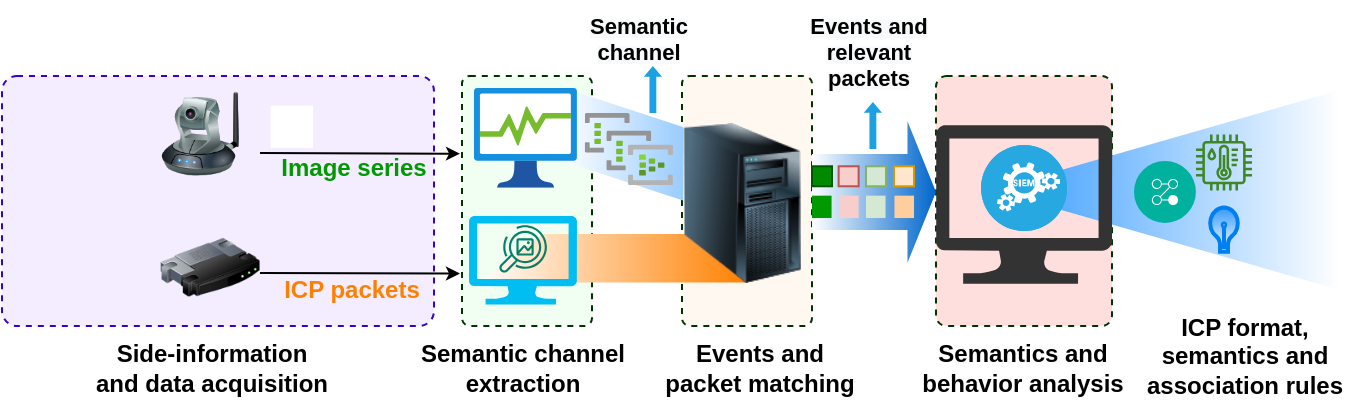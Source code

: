 <mxfile version="16.5.6" type="github"><diagram id="SRxI68gcDD3Q57yQwIaw" name="Page-1"><mxGraphModel dx="864" dy="447" grid="1" gridSize="10" guides="1" tooltips="1" connect="1" arrows="1" fold="1" page="1" pageScale="1" pageWidth="700" pageHeight="200" math="0" shadow="0"><root><mxCell id="0"/><mxCell id="1" parent="0"/><mxCell id="lPMca_6X-cP1A1PUDGUh-55" value="" style="rounded=1;whiteSpace=wrap;html=1;fontColor=#ffffff;fillColor=#FFDFDE;gradientDirection=west;arcSize=6;strokeColor=#003300;dashed=1;" vertex="1" parent="1"><mxGeometry x="477" y="39" width="88" height="125" as="geometry"/></mxCell><mxCell id="lPMca_6X-cP1A1PUDGUh-54" value="" style="rounded=1;whiteSpace=wrap;html=1;fontColor=#ffffff;fillColor=#FFF8F0;gradientDirection=west;arcSize=6;strokeColor=#003300;dashed=1;" vertex="1" parent="1"><mxGeometry x="350" y="39" width="65" height="125" as="geometry"/></mxCell><mxCell id="lPMca_6X-cP1A1PUDGUh-53" value="" style="rounded=1;whiteSpace=wrap;html=1;fontColor=#ffffff;fillColor=#F0FFF2;gradientDirection=west;arcSize=6;strokeColor=#003300;dashed=1;" vertex="1" parent="1"><mxGeometry x="240" y="39" width="65" height="125" as="geometry"/></mxCell><mxCell id="lPMca_6X-cP1A1PUDGUh-52" value="" style="rounded=1;whiteSpace=wrap;html=1;fontColor=#ffffff;fillColor=#F3EDFF;gradientDirection=west;arcSize=6;strokeColor=#3700CC;dashed=1;" vertex="1" parent="1"><mxGeometry x="10" y="39" width="216" height="125" as="geometry"/></mxCell><mxCell id="lPMca_6X-cP1A1PUDGUh-39" value="" style="shape=parallelogram;perimeter=parallelogramPerimeter;whiteSpace=wrap;html=1;fixedSize=1;fontColor=#FF0000;fillColor=#99CCFF;gradientColor=#ffffff;rotation=90;strokeColor=none;" vertex="1" parent="1"><mxGeometry x="291.64" y="42.35" width="56.69" height="61.1" as="geometry"/></mxCell><mxCell id="lPMca_6X-cP1A1PUDGUh-34" value="" style="shape=trapezoid;perimeter=trapezoidPerimeter;whiteSpace=wrap;html=1;fixedSize=1;fontColor=#FFB570;fillColor=#FF8000;gradientColor=#ffffff;strokeColor=none;rotation=0;size=31.31;gradientDirection=east;portConstraintRotation=0;flipH=1;" vertex="1" parent="1"><mxGeometry x="249" y="118" width="134.31" height="24.26" as="geometry"/></mxCell><mxCell id="lPMca_6X-cP1A1PUDGUh-33" value="" style="verticalLabelPosition=bottom;verticalAlign=top;html=1;shape=mxgraph.basic.acute_triangle;dx=0.5;fontColor=#FFB570;fillColor=#3399FF;gradientColor=#ffffff;strokeColor=none;rotation=-90;" vertex="1" parent="1"><mxGeometry x="542" y="9" width="100" height="174" as="geometry"/></mxCell><mxCell id="lPMca_6X-cP1A1PUDGUh-25" value="" style="sketch=0;aspect=fixed;pointerEvents=1;shadow=0;dashed=0;html=1;strokeColor=none;labelPosition=center;verticalLabelPosition=bottom;verticalAlign=top;align=center;fillColor=#333333;shape=mxgraph.azure.computer;fontColor=#FFB570;" vertex="1" parent="1"><mxGeometry x="477" y="63.53" width="88.1" height="79.29" as="geometry"/></mxCell><mxCell id="lPMca_6X-cP1A1PUDGUh-1" value="" style="shape=image;verticalLabelPosition=bottom;labelBackgroundColor=default;verticalAlign=top;aspect=fixed;imageAspect=0;image=https://www.marcomweb.it/images/S7-1500-Image.png;" vertex="1" parent="1"><mxGeometry x="9" y="73.5" width="70.06" height="56.19" as="geometry"/></mxCell><mxCell id="lPMca_6X-cP1A1PUDGUh-2" value="" style="image;html=1;image=img/lib/clip_art/networking/Ip_Camera_128x128.png;fontFamily=Times New Roman;fontSize=19;fontColor=#000000;strokeColor=#000000;strokeWidth=1;fillColor=none;gradientColor=#ffffff;" vertex="1" parent="1"><mxGeometry x="89" y="46.84" width="40" height="42.13" as="geometry"/></mxCell><mxCell id="lPMca_6X-cP1A1PUDGUh-5" value="" style="shape=image;html=1;verticalAlign=top;verticalLabelPosition=bottom;labelBackgroundColor=#ffffff;imageAspect=0;aspect=fixed;image=https://cdn4.iconfinder.com/data/icons/essential-3/32/346-Document_Picture-128.png;fontFamily=Times New Roman;fontSize=19;fontColor=#000000;strokeColor=#000000;strokeWidth=1;fillColor=none;gradientColor=#ffffff;imageBackground=default;" vertex="1" parent="1"><mxGeometry x="144.32" y="53.84" width="21.16" height="21.16" as="geometry"/></mxCell><mxCell id="lPMca_6X-cP1A1PUDGUh-6" value="" style="endArrow=classic;html=1;fontFamily=Times New Roman;fontSize=19;fontColor=#000000;startSize=4;endSize=4;strokeColor=#000000;strokeWidth=1;curved=1;" edge="1" parent="1"><mxGeometry width="50" height="50" relative="1" as="geometry"><mxPoint x="139" y="77.55" as="sourcePoint"/><mxPoint x="239" y="77.84" as="targetPoint"/></mxGeometry></mxCell><mxCell id="lPMca_6X-cP1A1PUDGUh-7" value="" style="aspect=fixed;html=1;points=[];align=center;image;fontSize=12;image=img/lib/azure2/general/Process_Explorer.svg;fontFamily=Times New Roman;fontColor=#000000;strokeColor=#000000;strokeWidth=1;fillColor=none;gradientColor=#ffffff;" vertex="1" parent="1"><mxGeometry x="246" y="44.91" width="51.47" height="50" as="geometry"/></mxCell><mxCell id="lPMca_6X-cP1A1PUDGUh-8" value="" style="image;html=1;image=img/lib/clip_art/networking/Router_128x128.png;fontFamily=Times New Roman;fontSize=19;fontColor=#000000;strokeColor=#000000;strokeWidth=1;fillColor=none;gradientColor=#ffffff;" vertex="1" parent="1"><mxGeometry x="89" y="112.52" width="50" height="44.32" as="geometry"/></mxCell><mxCell id="lPMca_6X-cP1A1PUDGUh-10" value="" style="shape=image;verticalLabelPosition=bottom;labelBackgroundColor=default;verticalAlign=top;aspect=fixed;imageAspect=0;image=https://static.fotor.com.cn/assets/stickers/office_cl_20170118_22/2515cb19-5e51-49c5-b9d2-b2d907fc9182_medium_thumb.jpg;" vertex="1" parent="1"><mxGeometry x="148.01" y="114.03" width="17.47" height="19.97" as="geometry"/></mxCell><mxCell id="lPMca_6X-cP1A1PUDGUh-15" value="" style="shape=image;html=1;verticalAlign=top;verticalLabelPosition=bottom;labelBackgroundColor=#ffffff;imageAspect=0;aspect=fixed;image=https://cdn4.iconfinder.com/data/icons/essential-3/32/346-Document_Picture-128.png;fontFamily=Times New Roman;fontSize=19;fontColor=#000000;strokeColor=#000000;strokeWidth=1;fillColor=none;gradientColor=#ffffff;" vertex="1" parent="1"><mxGeometry x="172.64" y="53.84" width="21.12" height="21.12" as="geometry"/></mxCell><mxCell id="lPMca_6X-cP1A1PUDGUh-17" value="" style="endArrow=classic;html=1;fontFamily=Times New Roman;fontSize=19;fontColor=#000000;startSize=4;endSize=4;strokeColor=#000000;strokeWidth=1;curved=1;" edge="1" parent="1"><mxGeometry width="50" height="50" relative="1" as="geometry"><mxPoint x="139" y="137.52" as="sourcePoint"/><mxPoint x="239" y="137.81" as="targetPoint"/></mxGeometry></mxCell><mxCell id="lPMca_6X-cP1A1PUDGUh-18" value="" style="shape=image;verticalLabelPosition=bottom;labelBackgroundColor=default;verticalAlign=top;aspect=fixed;imageAspect=0;image=https://static.fotor.com.cn/assets/stickers/office_cl_20170118_22/2515cb19-5e51-49c5-b9d2-b2d907fc9182_medium_thumb.jpg;" vertex="1" parent="1"><mxGeometry x="176.29" y="114.03" width="17.47" height="19.97" as="geometry"/></mxCell><mxCell id="lPMca_6X-cP1A1PUDGUh-19" value="" style="shape=image;verticalLabelPosition=bottom;labelBackgroundColor=default;verticalAlign=top;aspect=fixed;imageAspect=0;image=https://static.fotor.com.cn/assets/stickers/office_cl_20170118_22/2515cb19-5e51-49c5-b9d2-b2d907fc9182_medium_thumb.jpg;" vertex="1" parent="1"><mxGeometry x="204.08" y="114.03" width="17.47" height="19.97" as="geometry"/></mxCell><mxCell id="lPMca_6X-cP1A1PUDGUh-22" value="" style="image;html=1;image=img/lib/clip_art/computers/Server_Tower_128x128.png;fontColor=#FFB570;" vertex="1" parent="1"><mxGeometry x="340" y="62.5" width="80" height="80" as="geometry"/></mxCell><mxCell id="lPMca_6X-cP1A1PUDGUh-27" value="" style="sketch=0;outlineConnect=0;fontColor=#232F3E;gradientColor=none;fillColor=#3F8624;strokeColor=none;dashed=0;verticalLabelPosition=bottom;verticalAlign=top;align=center;html=1;fontSize=12;fontStyle=0;aspect=fixed;pointerEvents=1;shape=mxgraph.aws4.iot_thing_temperature_humidity_sensor;" vertex="1" parent="1"><mxGeometry x="607" y="68.27" width="28" height="28" as="geometry"/></mxCell><mxCell id="lPMca_6X-cP1A1PUDGUh-28" value="" style="aspect=fixed;html=1;points=[];align=center;image;fontSize=12;image=img/lib/azure2/analytics/Event_Hub_Clusters.svg;fontColor=#FFB570;fillColor=#333333;" vertex="1" parent="1"><mxGeometry x="301.29" y="57.5" width="44.25" height="35.95" as="geometry"/></mxCell><mxCell id="lPMca_6X-cP1A1PUDGUh-29" value="" style="fillColor=#28A8E0;verticalLabelPosition=bottom;sketch=0;html=1;strokeColor=#ffffff;verticalAlign=top;align=center;points=[[0.145,0.145,0],[0.5,0,0],[0.855,0.145,0],[1,0.5,0],[0.855,0.855,0],[0.5,1,0],[0.145,0.855,0],[0,0.5,0]];pointerEvents=1;shape=mxgraph.cisco_safe.compositeIcon;bgIcon=ellipse;resIcon=mxgraph.cisco_safe.capability.analysis_correlation;fontColor=#FFB570;" vertex="1" parent="1"><mxGeometry x="499.55" y="73.5" width="43" height="43" as="geometry"/></mxCell><mxCell id="lPMca_6X-cP1A1PUDGUh-35" value="" style="html=1;verticalLabelPosition=bottom;align=center;labelBackgroundColor=#ffffff;verticalAlign=top;strokeWidth=2;strokeColor=#0080F0;shadow=0;dashed=0;shape=mxgraph.ios7.icons.lightbulb;fontColor=#FFB570;fillColor=#3399FF;gradientColor=#ffffff;" vertex="1" parent="1"><mxGeometry x="613.5" y="104.78" width="15" height="22.12" as="geometry"/></mxCell><mxCell id="lPMca_6X-cP1A1PUDGUh-37" value="ICP packets" style="text;html=1;strokeColor=none;fillColor=none;align=center;verticalAlign=middle;whiteSpace=wrap;rounded=0;fontColor=#FF8000;fontStyle=1" vertex="1" parent="1"><mxGeometry x="146.92" y="137.52" width="75.83" height="17.48" as="geometry"/></mxCell><mxCell id="lPMca_6X-cP1A1PUDGUh-38" value="Image series" style="text;html=1;strokeColor=none;fillColor=none;align=center;verticalAlign=middle;whiteSpace=wrap;rounded=0;fontColor=#009900;fontStyle=1" vertex="1" parent="1"><mxGeometry x="147.93" y="76.4" width="75.83" height="17.48" as="geometry"/></mxCell><mxCell id="lPMca_6X-cP1A1PUDGUh-40" value="" style="shape=image;html=1;verticalAlign=top;verticalLabelPosition=bottom;labelBackgroundColor=#ffffff;imageAspect=0;aspect=fixed;image=https://cdn4.iconfinder.com/data/icons/essential-3/32/346-Document_Picture-128.png;fontFamily=Times New Roman;fontSize=19;fontColor=#000000;strokeColor=#000000;strokeWidth=1;fillColor=none;gradientColor=#ffffff;" vertex="1" parent="1"><mxGeometry x="200.43" y="53.88" width="21.12" height="21.12" as="geometry"/></mxCell><mxCell id="lPMca_6X-cP1A1PUDGUh-41" value="" style="aspect=fixed;perimeter=ellipsePerimeter;html=1;align=center;shadow=0;dashed=0;fontColor=#4277BB;labelBackgroundColor=#ffffff;fontSize=12;spacingTop=3;image;image=img/lib/ibm/management/process_management.svg;fillColor=#FF8000;gradientColor=#ffffff;gradientDirection=east;" vertex="1" parent="1"><mxGeometry x="576" y="81.5" width="31" height="31" as="geometry"/></mxCell><mxCell id="lPMca_6X-cP1A1PUDGUh-42" value="" style="group" vertex="1" connectable="0" parent="1"><mxGeometry x="243.47" y="109" width="54" height="44.29" as="geometry"/></mxCell><mxCell id="lPMca_6X-cP1A1PUDGUh-13" value="" style="verticalLabelPosition=bottom;html=1;verticalAlign=top;align=center;strokeColor=none;fillColor=#00BEF2;shape=mxgraph.azure.computer;pointerEvents=1;fontFamily=Times New Roman;fontSize=19;fontColor=#000000;" vertex="1" parent="lPMca_6X-cP1A1PUDGUh-42"><mxGeometry width="54" height="44.29" as="geometry"/></mxCell><mxCell id="lPMca_6X-cP1A1PUDGUh-14" value="" style="sketch=0;outlineConnect=0;fontColor=#232F3E;gradientColor=none;fillColor=#067F68;strokeColor=none;dashed=0;verticalLabelPosition=bottom;verticalAlign=top;align=center;html=1;fontSize=12;fontStyle=0;aspect=fixed;pointerEvents=1;shape=mxgraph.aws4.rekognition_image;fontFamily=Times New Roman;" vertex="1" parent="lPMca_6X-cP1A1PUDGUh-42"><mxGeometry x="15.01" y="4.29" width="23.98" height="24.29" as="geometry"/></mxCell><mxCell id="lPMca_6X-cP1A1PUDGUh-43" value="" style="shape=singleArrow;whiteSpace=wrap;html=1;fontColor=#0066CC;fillColor=#0066CC;gradientColor=#ffffff;gradientDirection=west;arrowWidth=0.535;arrowSize=0.23;strokeColor=none;" vertex="1" parent="1"><mxGeometry x="415" y="61.59" width="62" height="70.82" as="geometry"/></mxCell><mxCell id="lPMca_6X-cP1A1PUDGUh-44" value="" style="rounded=0;whiteSpace=wrap;html=1;fillColor=#ffe6cc;gradientDirection=west;strokeColor=#d79b00;" vertex="1" parent="1"><mxGeometry x="456" y="84.14" width="10" height="10" as="geometry"/></mxCell><mxCell id="lPMca_6X-cP1A1PUDGUh-45" value="" style="rounded=0;whiteSpace=wrap;html=1;fillColor=#d5e8d4;gradientDirection=west;strokeColor=#82b366;" vertex="1" parent="1"><mxGeometry x="442" y="84.14" width="10" height="10" as="geometry"/></mxCell><mxCell id="lPMca_6X-cP1A1PUDGUh-46" value="" style="rounded=0;whiteSpace=wrap;html=1;fillColor=#f8cecc;gradientDirection=west;strokeColor=#b85450;" vertex="1" parent="1"><mxGeometry x="428.31" y="84.14" width="10" height="10" as="geometry"/></mxCell><mxCell id="lPMca_6X-cP1A1PUDGUh-47" value="" style="rounded=0;whiteSpace=wrap;html=1;fillColor=#008a00;gradientDirection=west;strokeColor=#005700;fontColor=#ffffff;" vertex="1" parent="1"><mxGeometry x="415" y="84.14" width="10" height="10" as="geometry"/></mxCell><mxCell id="lPMca_6X-cP1A1PUDGUh-48" value="" style="shape=image;verticalLabelPosition=bottom;labelBackgroundColor=default;verticalAlign=top;aspect=fixed;imageAspect=0;image=https://static.fotor.com.cn/assets/stickers/office_cl_20170118_22/2515cb19-5e51-49c5-b9d2-b2d907fc9182_medium_thumb.jpg;imageBackground=#FFCE9F;" vertex="1" parent="1"><mxGeometry x="456.22" y="98.83" width="9.78" height="11.18" as="geometry"/></mxCell><mxCell id="lPMca_6X-cP1A1PUDGUh-49" value="" style="shape=image;verticalLabelPosition=bottom;labelBackgroundColor=default;verticalAlign=top;aspect=fixed;imageAspect=0;image=https://static.fotor.com.cn/assets/stickers/office_cl_20170118_22/2515cb19-5e51-49c5-b9d2-b2d907fc9182_medium_thumb.jpg;imageBackground=#D5E8D4;" vertex="1" parent="1"><mxGeometry x="442" y="98.83" width="9.78" height="11.18" as="geometry"/></mxCell><mxCell id="lPMca_6X-cP1A1PUDGUh-50" value="" style="shape=image;verticalLabelPosition=bottom;labelBackgroundColor=default;verticalAlign=top;aspect=fixed;imageAspect=0;image=https://static.fotor.com.cn/assets/stickers/office_cl_20170118_22/2515cb19-5e51-49c5-b9d2-b2d907fc9182_medium_thumb.jpg;imageBackground=#F8CECC;" vertex="1" parent="1"><mxGeometry x="428.53" y="98.83" width="9.78" height="11.18" as="geometry"/></mxCell><mxCell id="lPMca_6X-cP1A1PUDGUh-51" value="" style="shape=image;verticalLabelPosition=bottom;labelBackgroundColor=default;verticalAlign=top;aspect=fixed;imageAspect=0;image=https://static.fotor.com.cn/assets/stickers/office_cl_20170118_22/2515cb19-5e51-49c5-b9d2-b2d907fc9182_medium_thumb.jpg;imageBackground=#009900;" vertex="1" parent="1"><mxGeometry x="415" y="98.83" width="9.78" height="11.18" as="geometry"/></mxCell><mxCell id="lPMca_6X-cP1A1PUDGUh-56" value="Side-information&lt;br&gt;and&amp;nbsp;&lt;span&gt;data&amp;nbsp;&lt;/span&gt;&lt;span&gt;acquisition&lt;/span&gt;" style="text;html=1;strokeColor=none;fillColor=none;align=center;verticalAlign=middle;whiteSpace=wrap;rounded=0;fontColor=#000000;fontStyle=1" vertex="1" parent="1"><mxGeometry x="35" y="176" width="160" height="17.48" as="geometry"/></mxCell><mxCell id="lPMca_6X-cP1A1PUDGUh-57" value="Semantic channel extraction" style="text;html=1;strokeColor=none;fillColor=none;align=center;verticalAlign=middle;whiteSpace=wrap;rounded=0;fontColor=#000000;fontStyle=1" vertex="1" parent="1"><mxGeometry x="215" y="176" width="110.89" height="17.48" as="geometry"/></mxCell><mxCell id="lPMca_6X-cP1A1PUDGUh-58" value="Events and packet matching" style="text;html=1;strokeColor=none;fillColor=none;align=center;verticalAlign=middle;whiteSpace=wrap;rounded=0;fontColor=#000000;fontStyle=1" vertex="1" parent="1"><mxGeometry x="340" y="176" width="97.94" height="17.48" as="geometry"/></mxCell><mxCell id="lPMca_6X-cP1A1PUDGUh-59" value="&lt;span style=&quot;color: rgb(0 , 0 , 0) ; font-family: &amp;#34;helvetica&amp;#34; ; font-style: normal ; font-weight: 700 ; letter-spacing: normal ; text-indent: 0px ; text-transform: none ; word-spacing: 0px ; background-color: rgb(248 , 249 , 250) ; display: inline ; float: none&quot;&gt;&lt;font style=&quot;font-size: 11px&quot;&gt;Semantic channel&lt;/font&gt;&lt;/span&gt;" style="text;whiteSpace=wrap;html=1;fontColor=#000000;fontSize=8;align=center;" vertex="1" parent="1"><mxGeometry x="294.64" y="1" width="67" height="33" as="geometry"/></mxCell><mxCell id="lPMca_6X-cP1A1PUDGUh-61" value="" style="shape=singleArrow;direction=north;whiteSpace=wrap;html=1;dashed=1;fontSize=8;fontColor=#ffffff;strokeColor=none;fillColor=#1ba1e2;gradientDirection=west;arrowWidth=0.377;arrowSize=0.229;" vertex="1" parent="1"><mxGeometry x="330.89" y="34" width="9.11" height="23.5" as="geometry"/></mxCell><mxCell id="lPMca_6X-cP1A1PUDGUh-62" value="&lt;span style=&quot;color: rgb(0 , 0 , 0) ; font-family: &amp;#34;helvetica&amp;#34; ; font-style: normal ; font-weight: 700 ; letter-spacing: normal ; text-indent: 0px ; text-transform: none ; word-spacing: 0px ; background-color: rgb(248 , 249 , 250) ; display: inline ; float: none&quot;&gt;&lt;font style=&quot;font-size: 11px&quot;&gt;Events and relevant packets&lt;/font&gt;&lt;/span&gt;" style="text;whiteSpace=wrap;html=1;fontColor=#000000;fontSize=8;align=center;" vertex="1" parent="1"><mxGeometry x="410" y="1" width="67" height="33" as="geometry"/></mxCell><mxCell id="lPMca_6X-cP1A1PUDGUh-63" value="" style="shape=singleArrow;direction=north;whiteSpace=wrap;html=1;dashed=1;fontSize=8;fontColor=#ffffff;strokeColor=none;fillColor=#1ba1e2;gradientDirection=west;arrowWidth=0.377;arrowSize=0.229;" vertex="1" parent="1"><mxGeometry x="440.89" y="52" width="9.11" height="23.5" as="geometry"/></mxCell><mxCell id="lPMca_6X-cP1A1PUDGUh-64" value="Semantics and behavior analysis" style="text;html=1;strokeColor=none;fillColor=none;align=center;verticalAlign=middle;whiteSpace=wrap;rounded=0;fontColor=#000000;fontStyle=1" vertex="1" parent="1"><mxGeometry x="465.11" y="176" width="110.89" height="17.48" as="geometry"/></mxCell><mxCell id="lPMca_6X-cP1A1PUDGUh-65" value="ICP format, semantics and association rules" style="text;html=1;strokeColor=none;fillColor=none;align=center;verticalAlign=middle;whiteSpace=wrap;rounded=0;fontColor=#000000;fontStyle=1" vertex="1" parent="1"><mxGeometry x="575.55" y="170" width="110.89" height="17.48" as="geometry"/></mxCell></root></mxGraphModel></diagram></mxfile>